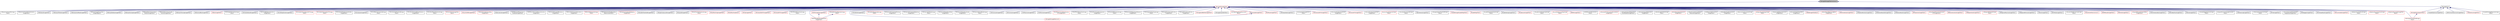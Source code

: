 digraph "itkImageToImageFilterCommon.h"
{
 // LATEX_PDF_SIZE
  edge [fontname="Helvetica",fontsize="10",labelfontname="Helvetica",labelfontsize="10"];
  node [fontname="Helvetica",fontsize="10",shape=record];
  Node1 [label="itkImageToImageFilterCommon.h",height=0.2,width=0.4,color="black", fillcolor="grey75", style="filled", fontcolor="black",tooltip=" "];
  Node1 -> Node2 [dir="back",color="midnightblue",fontsize="10",style="solid",fontname="Helvetica"];
  Node2 [label="itkImageSink.h",height=0.2,width=0.4,color="black", fillcolor="white", style="filled",URL="$itkImageSink_8h.html",tooltip=" "];
  Node2 -> Node3 [dir="back",color="midnightblue",fontsize="10",style="solid",fontname="Helvetica"];
  Node3 [label="itkImageToHistogramFilter.h",height=0.2,width=0.4,color="red", fillcolor="white", style="filled",URL="$itkImageToHistogramFilter_8h.html",tooltip=" "];
  Node3 -> Node4 [dir="back",color="midnightblue",fontsize="10",style="solid",fontname="Helvetica"];
  Node4 [label="itkHistogramThresholdImage\lFilter.h",height=0.2,width=0.4,color="red", fillcolor="white", style="filled",URL="$itkHistogramThresholdImageFilter_8h.html",tooltip=" "];
  Node2 -> Node18 [dir="back",color="midnightblue",fontsize="10",style="solid",fontname="Helvetica"];
  Node18 [label="itkLabelOverlapMeasuresImage\lFilter.h",height=0.2,width=0.4,color="black", fillcolor="white", style="filled",URL="$itkLabelOverlapMeasuresImageFilter_8h.html",tooltip=" "];
  Node2 -> Node19 [dir="back",color="midnightblue",fontsize="10",style="solid",fontname="Helvetica"];
  Node19 [label="itkLabelStatisticsImageFilter.h",height=0.2,width=0.4,color="black", fillcolor="white", style="filled",URL="$itkLabelStatisticsImageFilter_8h.html",tooltip=" "];
  Node2 -> Node20 [dir="back",color="midnightblue",fontsize="10",style="solid",fontname="Helvetica"];
  Node20 [label="itkMinimumMaximumImageFilter.h",height=0.2,width=0.4,color="black", fillcolor="white", style="filled",URL="$itkMinimumMaximumImageFilter_8h.html",tooltip=" "];
  Node2 -> Node21 [dir="back",color="midnightblue",fontsize="10",style="solid",fontname="Helvetica"];
  Node21 [label="itkStatisticsImageFilter.h",height=0.2,width=0.4,color="red", fillcolor="white", style="filled",URL="$itkStatisticsImageFilter_8h.html",tooltip=" "];
  Node1 -> Node23 [dir="back",color="midnightblue",fontsize="10",style="solid",fontname="Helvetica"];
  Node23 [label="itkImageToImageFilter.h",height=0.2,width=0.4,color="red", fillcolor="white", style="filled",URL="$itkImageToImageFilter_8h.html",tooltip=" "];
  Node23 -> Node24 [dir="back",color="midnightblue",fontsize="10",style="solid",fontname="Helvetica"];
  Node24 [label="itkAccumulateImageFilter.h",height=0.2,width=0.4,color="red", fillcolor="white", style="filled",URL="$itkAccumulateImageFilter_8h.html",tooltip=" "];
  Node23 -> Node26 [dir="back",color="midnightblue",fontsize="10",style="solid",fontname="Helvetica"];
  Node26 [label="itkBSplineControlPointImage\lFilter.h",height=0.2,width=0.4,color="black", fillcolor="white", style="filled",URL="$itkBSplineControlPointImageFilter_8h.html",tooltip=" "];
  Node23 -> Node27 [dir="back",color="midnightblue",fontsize="10",style="solid",fontname="Helvetica"];
  Node27 [label="itkBSplineDecompositionImage\lFilter.h",height=0.2,width=0.4,color="red", fillcolor="white", style="filled",URL="$itkBSplineDecompositionImageFilter_8h.html",tooltip=" "];
  Node23 -> Node50 [dir="back",color="midnightblue",fontsize="10",style="solid",fontname="Helvetica"];
  Node50 [label="itkBSplineResampleImageFilter\lBase.h",height=0.2,width=0.4,color="red", fillcolor="white", style="filled",URL="$itkBSplineResampleImageFilterBase_8h.html",tooltip=" "];
  Node23 -> Node56 [dir="back",color="midnightblue",fontsize="10",style="solid",fontname="Helvetica"];
  Node56 [label="itkBayesianClassifierImage\lFilter.h",height=0.2,width=0.4,color="black", fillcolor="white", style="filled",URL="$itkBayesianClassifierImageFilter_8h.html",tooltip=" "];
  Node23 -> Node57 [dir="back",color="midnightblue",fontsize="10",style="solid",fontname="Helvetica"];
  Node57 [label="itkBayesianClassifierInitialization\lImageFilter.h",height=0.2,width=0.4,color="black", fillcolor="white", style="filled",URL="$itkBayesianClassifierInitializationImageFilter_8h.html",tooltip=" "];
  Node23 -> Node58 [dir="back",color="midnightblue",fontsize="10",style="solid",fontname="Helvetica"];
  Node58 [label="itkBilateralImageFilter.h",height=0.2,width=0.4,color="black", fillcolor="white", style="filled",URL="$itkBilateralImageFilter_8h.html",tooltip=" "];
  Node23 -> Node59 [dir="back",color="midnightblue",fontsize="10",style="solid",fontname="Helvetica"];
  Node59 [label="itkBinaryFillholeImageFilter.h",height=0.2,width=0.4,color="black", fillcolor="white", style="filled",URL="$itkBinaryFillholeImageFilter_8h.html",tooltip=" "];
  Node23 -> Node60 [dir="back",color="midnightblue",fontsize="10",style="solid",fontname="Helvetica"];
  Node60 [label="itkBinaryGrindPeakImageFilter.h",height=0.2,width=0.4,color="black", fillcolor="white", style="filled",URL="$itkBinaryGrindPeakImageFilter_8h.html",tooltip=" "];
  Node23 -> Node61 [dir="back",color="midnightblue",fontsize="10",style="solid",fontname="Helvetica"];
  Node61 [label="itkBinaryImageToLevelSet\lImageAdaptor.h",height=0.2,width=0.4,color="black", fillcolor="white", style="filled",URL="$itkBinaryImageToLevelSetImageAdaptor_8h.html",tooltip=" "];
  Node23 -> Node62 [dir="back",color="midnightblue",fontsize="10",style="solid",fontname="Helvetica"];
  Node62 [label="itkBinaryMedianImageFilter.h",height=0.2,width=0.4,color="black", fillcolor="white", style="filled",URL="$itkBinaryMedianImageFilter_8h.html",tooltip=" "];
  Node23 -> Node63 [dir="back",color="midnightblue",fontsize="10",style="solid",fontname="Helvetica"];
  Node63 [label="itkBinaryPruningImageFilter.h",height=0.2,width=0.4,color="black", fillcolor="white", style="filled",URL="$itkBinaryPruningImageFilter_8h.html",tooltip=" "];
  Node23 -> Node64 [dir="back",color="midnightblue",fontsize="10",style="solid",fontname="Helvetica"];
  Node64 [label="itkBinaryReconstructionBy\lDilationImageFilter.h",height=0.2,width=0.4,color="black", fillcolor="white", style="filled",URL="$itkBinaryReconstructionByDilationImageFilter_8h.html",tooltip=" "];
  Node23 -> Node65 [dir="back",color="midnightblue",fontsize="10",style="solid",fontname="Helvetica"];
  Node65 [label="itkBinaryReconstructionBy\lErosionImageFilter.h",height=0.2,width=0.4,color="black", fillcolor="white", style="filled",URL="$itkBinaryReconstructionByErosionImageFilter_8h.html",tooltip=" "];
  Node23 -> Node66 [dir="back",color="midnightblue",fontsize="10",style="solid",fontname="Helvetica"];
  Node66 [label="itkBinaryThinningImageFilter.h",height=0.2,width=0.4,color="black", fillcolor="white", style="filled",URL="$itkBinaryThinningImageFilter_8h.html",tooltip=" "];
  Node23 -> Node67 [dir="back",color="midnightblue",fontsize="10",style="solid",fontname="Helvetica"];
  Node67 [label="itkBinomialBlurImageFilter.h",height=0.2,width=0.4,color="black", fillcolor="white", style="filled",URL="$itkBinomialBlurImageFilter_8h.html",tooltip=" "];
  Node23 -> Node68 [dir="back",color="midnightblue",fontsize="10",style="solid",fontname="Helvetica"];
  Node68 [label="itkBoxImageFilter.h",height=0.2,width=0.4,color="red", fillcolor="white", style="filled",URL="$itkBoxImageFilter_8h.html",tooltip=" "];
  Node23 -> Node118 [dir="back",color="midnightblue",fontsize="10",style="solid",fontname="Helvetica"];
  Node118 [label="itkChangeInformationImage\lFilter.h",height=0.2,width=0.4,color="black", fillcolor="white", style="filled",URL="$itkChangeInformationImageFilter_8h.html",tooltip=" "];
  Node23 -> Node119 [dir="back",color="midnightblue",fontsize="10",style="solid",fontname="Helvetica"];
  Node119 [label="itkCheckerBoardImageFilter.h",height=0.2,width=0.4,color="black", fillcolor="white", style="filled",URL="$itkCheckerBoardImageFilter_8h.html",tooltip=" "];
  Node23 -> Node120 [dir="back",color="midnightblue",fontsize="10",style="solid",fontname="Helvetica"];
  Node120 [label="itkClosingByReconstruction\lImageFilter.h",height=0.2,width=0.4,color="black", fillcolor="white", style="filled",URL="$itkClosingByReconstructionImageFilter_8h.html",tooltip=" "];
  Node23 -> Node121 [dir="back",color="midnightblue",fontsize="10",style="solid",fontname="Helvetica"];
  Node121 [label="itkCollidingFrontsImageFilter.h",height=0.2,width=0.4,color="black", fillcolor="white", style="filled",URL="$itkCollidingFrontsImageFilter_8h.html",tooltip=" "];
  Node23 -> Node122 [dir="back",color="midnightblue",fontsize="10",style="solid",fontname="Helvetica"];
  Node122 [label="itkComplexToComplex1DFFTImage\lFilter.h",height=0.2,width=0.4,color="red", fillcolor="white", style="filled",URL="$itkComplexToComplex1DFFTImageFilter_8h.html",tooltip=" "];
  Node23 -> Node125 [dir="back",color="midnightblue",fontsize="10",style="solid",fontname="Helvetica"];
  Node125 [label="itkComplexToComplexFFTImage\lFilter.h",height=0.2,width=0.4,color="red", fillcolor="white", style="filled",URL="$itkComplexToComplexFFTImageFilter_8h.html",tooltip=" "];
  Node23 -> Node128 [dir="back",color="midnightblue",fontsize="10",style="solid",fontname="Helvetica"];
  Node128 [label="itkComposeDisplacementFields\lImageFilter.h",height=0.2,width=0.4,color="black", fillcolor="white", style="filled",URL="$itkComposeDisplacementFieldsImageFilter_8h.html",tooltip=" "];
  Node23 -> Node129 [dir="back",color="midnightblue",fontsize="10",style="solid",fontname="Helvetica"];
  Node129 [label="itkComposeImageFilter.h",height=0.2,width=0.4,color="black", fillcolor="white", style="filled",URL="$itkComposeImageFilter_8h.html",tooltip=" "];
  Node23 -> Node130 [dir="back",color="midnightblue",fontsize="10",style="solid",fontname="Helvetica"];
  Node130 [label="itkConfidenceConnectedImage\lFilter.h",height=0.2,width=0.4,color="black", fillcolor="white", style="filled",URL="$itkConfidenceConnectedImageFilter_8h.html",tooltip=" "];
  Node23 -> Node131 [dir="back",color="midnightblue",fontsize="10",style="solid",fontname="Helvetica"];
  Node131 [label="itkConnectedThresholdImage\lFilter.h",height=0.2,width=0.4,color="black", fillcolor="white", style="filled",URL="$itkConnectedThresholdImageFilter_8h.html",tooltip=" "];
  Node23 -> Node132 [dir="back",color="midnightblue",fontsize="10",style="solid",fontname="Helvetica"];
  Node132 [label="itkContourDirectedMeanDistance\lImageFilter.h",height=0.2,width=0.4,color="black", fillcolor="white", style="filled",URL="$itkContourDirectedMeanDistanceImageFilter_8h.html",tooltip=" "];
  Node23 -> Node133 [dir="back",color="midnightblue",fontsize="10",style="solid",fontname="Helvetica"];
  Node133 [label="itkContourMeanDistanceImage\lFilter.h",height=0.2,width=0.4,color="black", fillcolor="white", style="filled",URL="$itkContourMeanDistanceImageFilter_8h.html",tooltip=" "];
  Node23 -> Node134 [dir="back",color="midnightblue",fontsize="10",style="solid",fontname="Helvetica"];
  Node134 [label="itkConvolutionImageFilter\lBase.h",height=0.2,width=0.4,color="red", fillcolor="white", style="filled",URL="$itkConvolutionImageFilterBase_8h.html",tooltip=" "];
  Node23 -> Node148 [dir="back",color="midnightblue",fontsize="10",style="solid",fontname="Helvetica"];
  Node148 [label="itkCyclicShiftImageFilter.h",height=0.2,width=0.4,color="red", fillcolor="white", style="filled",URL="$itkCyclicShiftImageFilter_8h.html",tooltip=" "];
  Node23 -> Node150 [dir="back",color="midnightblue",fontsize="10",style="solid",fontname="Helvetica"];
  Node150 [label="itkDanielssonDistanceMap\lImageFilter.h",height=0.2,width=0.4,color="red", fillcolor="white", style="filled",URL="$itkDanielssonDistanceMapImageFilter_8h.html",tooltip=" "];
  Node23 -> Node154 [dir="back",color="midnightblue",fontsize="10",style="solid",fontname="Helvetica"];
  Node154 [label="itkDerivativeImageFilter.h",height=0.2,width=0.4,color="black", fillcolor="white", style="filled",URL="$itkDerivativeImageFilter_8h.html",tooltip=" "];
  Node23 -> Node155 [dir="back",color="midnightblue",fontsize="10",style="solid",fontname="Helvetica"];
  Node155 [label="itkDifferenceOfGaussians\lGradientImageFilter.h",height=0.2,width=0.4,color="black", fillcolor="white", style="filled",URL="$itkDifferenceOfGaussiansGradientImageFilter_8h.html",tooltip=" "];
  Node23 -> Node156 [dir="back",color="midnightblue",fontsize="10",style="solid",fontname="Helvetica"];
  Node156 [label="itkDiffusionTensor3DReconstruction\lImageFilter.h",height=0.2,width=0.4,color="black", fillcolor="white", style="filled",URL="$itkDiffusionTensor3DReconstructionImageFilter_8h.html",tooltip=" "];
  Node23 -> Node157 [dir="back",color="midnightblue",fontsize="10",style="solid",fontname="Helvetica"];
  Node157 [label="itkDirectedHausdorffDistance\lImageFilter.h",height=0.2,width=0.4,color="black", fillcolor="white", style="filled",URL="$itkDirectedHausdorffDistanceImageFilter_8h.html",tooltip=" "];
  Node23 -> Node158 [dir="back",color="midnightblue",fontsize="10",style="solid",fontname="Helvetica"];
  Node158 [label="itkDiscreteGaussianDerivative\lImageFilter.h",height=0.2,width=0.4,color="black", fillcolor="white", style="filled",URL="$itkDiscreteGaussianDerivativeImageFilter_8h.html",tooltip=" "];
  Node23 -> Node159 [dir="back",color="midnightblue",fontsize="10",style="solid",fontname="Helvetica"];
  Node159 [label="itkDiscreteGaussianImage\lFilter.h",height=0.2,width=0.4,color="red", fillcolor="white", style="filled",URL="$itkDiscreteGaussianImageFilter_8h.html",tooltip=" "];
  Node23 -> Node162 [dir="back",color="midnightblue",fontsize="10",style="solid",fontname="Helvetica"];
  Node162 [label="itkDisplacementFieldJacobian\lDeterminantFilter.h",height=0.2,width=0.4,color="black", fillcolor="white", style="filled",URL="$itkDisplacementFieldJacobianDeterminantFilter_8h.html",tooltip=" "];
  Node23 -> Node163 [dir="back",color="midnightblue",fontsize="10",style="solid",fontname="Helvetica"];
  Node163 [label="itkDisplacementFieldToBSpline\lImageFilter.h",height=0.2,width=0.4,color="red", fillcolor="white", style="filled",URL="$itkDisplacementFieldToBSplineImageFilter_8h.html",tooltip=" "];
  Node23 -> Node167 [dir="back",color="midnightblue",fontsize="10",style="solid",fontname="Helvetica"];
  Node167 [label="itkDoubleThresholdImageFilter.h",height=0.2,width=0.4,color="black", fillcolor="white", style="filled",URL="$itkDoubleThresholdImageFilter_8h.html",tooltip=" "];
  Node23 -> Node168 [dir="back",color="midnightblue",fontsize="10",style="solid",fontname="Helvetica"];
  Node168 [label="itkEigenAnalysis2DImageFilter.h",height=0.2,width=0.4,color="black", fillcolor="white", style="filled",URL="$itkEigenAnalysis2DImageFilter_8h.html",tooltip=" "];
  Node23 -> Node169 [dir="back",color="midnightblue",fontsize="10",style="solid",fontname="Helvetica"];
  Node169 [label="itkExpandImageFilter.h",height=0.2,width=0.4,color="black", fillcolor="white", style="filled",URL="$itkExpandImageFilter_8h.html",tooltip=" "];
  Node23 -> Node170 [dir="back",color="midnightblue",fontsize="10",style="solid",fontname="Helvetica"];
  Node170 [label="itkFastChamferDistanceImage\lFilter.h",height=0.2,width=0.4,color="red", fillcolor="white", style="filled",URL="$itkFastChamferDistanceImageFilter_8h.html",tooltip=" "];
  Node23 -> Node175 [dir="back",color="midnightblue",fontsize="10",style="solid",fontname="Helvetica"];
  Node175 [label="itkFastMarchingImageFilter.h",height=0.2,width=0.4,color="red", fillcolor="white", style="filled",URL="$itkFastMarchingImageFilter_8h.html",tooltip=" "];
  Node23 -> Node181 [dir="back",color="midnightblue",fontsize="10",style="solid",fontname="Helvetica"];
  Node181 [label="itkFastMarchingTraits.h",height=0.2,width=0.4,color="red", fillcolor="white", style="filled",URL="$itkFastMarchingTraits_8h.html",tooltip=" "];
  Node23 -> Node192 [dir="back",color="midnightblue",fontsize="10",style="solid",fontname="Helvetica"];
  Node192 [label="itkFlipImageFilter.h",height=0.2,width=0.4,color="red", fillcolor="white", style="filled",URL="$itkFlipImageFilter_8h.html",tooltip=" "];
  Node23 -> Node194 [dir="back",color="midnightblue",fontsize="10",style="solid",fontname="Helvetica"];
  Node194 [label="itkForward1DFFTImageFilter.h",height=0.2,width=0.4,color="red", fillcolor="white", style="filled",URL="$itkForward1DFFTImageFilter_8h.html",tooltip=" "];
  Node23 -> Node197 [dir="back",color="midnightblue",fontsize="10",style="solid",fontname="Helvetica"];
  Node197 [label="itkForwardFFTImageFilter.h",height=0.2,width=0.4,color="red", fillcolor="white", style="filled",URL="$itkForwardFFTImageFilter_8h.html",tooltip=" "];
  Node23 -> Node200 [dir="back",color="midnightblue",fontsize="10",style="solid",fontname="Helvetica"];
  Node200 [label="itkFullToHalfHermitianImage\lFilter.h",height=0.2,width=0.4,color="black", fillcolor="white", style="filled",URL="$itkFullToHalfHermitianImageFilter_8h.html",tooltip=" "];
  Node23 -> Node201 [dir="back",color="midnightblue",fontsize="10",style="solid",fontname="Helvetica"];
  Node201 [label="itkGPUImageToImageFilter.h",height=0.2,width=0.4,color="red", fillcolor="white", style="filled",URL="$itkGPUImageToImageFilter_8h.html",tooltip=" "];
  Node201 -> Node213 [dir="back",color="midnightblue",fontsize="10",style="solid",fontname="Helvetica"];
  Node213 [label="itkGPUNeighborhoodOperator\lImageFilter.h",height=0.2,width=0.4,color="red", fillcolor="white", style="filled",URL="$itkGPUNeighborhoodOperatorImageFilter_8h.html",tooltip=" "];
  Node23 -> Node213 [dir="back",color="midnightblue",fontsize="10",style="solid",fontname="Helvetica"];
  Node23 -> Node214 [dir="back",color="midnightblue",fontsize="10",style="solid",fontname="Helvetica"];
  Node214 [label="itkGradientImageFilter.h",height=0.2,width=0.4,color="black", fillcolor="white", style="filled",URL="$itkGradientImageFilter_8h.html",tooltip=" "];
  Node23 -> Node215 [dir="back",color="midnightblue",fontsize="10",style="solid",fontname="Helvetica"];
  Node215 [label="itkGradientMagnitudeImage\lFilter.h",height=0.2,width=0.4,color="red", fillcolor="white", style="filled",URL="$itkGradientMagnitudeImageFilter_8h.html",tooltip=" "];
  Node23 -> Node217 [dir="back",color="midnightblue",fontsize="10",style="solid",fontname="Helvetica"];
  Node217 [label="itkGrayscaleConnectedClosing\lImageFilter.h",height=0.2,width=0.4,color="black", fillcolor="white", style="filled",URL="$itkGrayscaleConnectedClosingImageFilter_8h.html",tooltip=" "];
  Node23 -> Node218 [dir="back",color="midnightblue",fontsize="10",style="solid",fontname="Helvetica"];
  Node218 [label="itkGrayscaleConnectedOpening\lImageFilter.h",height=0.2,width=0.4,color="black", fillcolor="white", style="filled",URL="$itkGrayscaleConnectedOpeningImageFilter_8h.html",tooltip=" "];
  Node23 -> Node219 [dir="back",color="midnightblue",fontsize="10",style="solid",fontname="Helvetica"];
  Node219 [label="itkGrayscaleFillholeImage\lFilter.h",height=0.2,width=0.4,color="black", fillcolor="white", style="filled",URL="$itkGrayscaleFillholeImageFilter_8h.html",tooltip=" "];
  Node23 -> Node220 [dir="back",color="midnightblue",fontsize="10",style="solid",fontname="Helvetica"];
  Node220 [label="itkGrayscaleGeodesicDilate\lImageFilter.h",height=0.2,width=0.4,color="black", fillcolor="white", style="filled",URL="$itkGrayscaleGeodesicDilateImageFilter_8h.html",tooltip=" "];
  Node23 -> Node221 [dir="back",color="midnightblue",fontsize="10",style="solid",fontname="Helvetica"];
  Node221 [label="itkGrayscaleGeodesicErode\lImageFilter.h",height=0.2,width=0.4,color="black", fillcolor="white", style="filled",URL="$itkGrayscaleGeodesicErodeImageFilter_8h.html",tooltip=" "];
  Node23 -> Node222 [dir="back",color="midnightblue",fontsize="10",style="solid",fontname="Helvetica"];
  Node222 [label="itkGrayscaleGrindPeakImage\lFilter.h",height=0.2,width=0.4,color="black", fillcolor="white", style="filled",URL="$itkGrayscaleGrindPeakImageFilter_8h.html",tooltip=" "];
  Node23 -> Node223 [dir="back",color="midnightblue",fontsize="10",style="solid",fontname="Helvetica"];
  Node223 [label="itkHConcaveImageFilter.h",height=0.2,width=0.4,color="black", fillcolor="white", style="filled",URL="$itkHConcaveImageFilter_8h.html",tooltip=" "];
  Node23 -> Node224 [dir="back",color="midnightblue",fontsize="10",style="solid",fontname="Helvetica"];
  Node224 [label="itkHConvexImageFilter.h",height=0.2,width=0.4,color="black", fillcolor="white", style="filled",URL="$itkHConvexImageFilter_8h.html",tooltip=" "];
  Node23 -> Node225 [dir="back",color="midnightblue",fontsize="10",style="solid",fontname="Helvetica"];
  Node225 [label="itkHMaximaImageFilter.h",height=0.2,width=0.4,color="black", fillcolor="white", style="filled",URL="$itkHMaximaImageFilter_8h.html",tooltip=" "];
  Node23 -> Node226 [dir="back",color="midnightblue",fontsize="10",style="solid",fontname="Helvetica"];
  Node226 [label="itkHMinimaImageFilter.h",height=0.2,width=0.4,color="black", fillcolor="white", style="filled",URL="$itkHMinimaImageFilter_8h.html",tooltip=" "];
  Node23 -> Node227 [dir="back",color="midnightblue",fontsize="10",style="solid",fontname="Helvetica"];
  Node227 [label="itkHalfHermitianToRealInverse\lFFTImageFilter.h",height=0.2,width=0.4,color="red", fillcolor="white", style="filled",URL="$itkHalfHermitianToRealInverseFFTImageFilter_8h.html",tooltip=" "];
  Node23 -> Node230 [dir="back",color="midnightblue",fontsize="10",style="solid",fontname="Helvetica"];
  Node230 [label="itkHalfToFullHermitianImage\lFilter.h",height=0.2,width=0.4,color="black", fillcolor="white", style="filled",URL="$itkHalfToFullHermitianImageFilter_8h.html",tooltip=" "];
  Node23 -> Node231 [dir="back",color="midnightblue",fontsize="10",style="solid",fontname="Helvetica"];
  Node231 [label="itkHardConnectedComponent\lImageFilter.h",height=0.2,width=0.4,color="black", fillcolor="white", style="filled",URL="$itkHardConnectedComponentImageFilter_8h.html",tooltip=" "];
  Node23 -> Node232 [dir="back",color="midnightblue",fontsize="10",style="solid",fontname="Helvetica"];
  Node232 [label="itkHausdorffDistanceImage\lFilter.h",height=0.2,width=0.4,color="black", fillcolor="white", style="filled",URL="$itkHausdorffDistanceImageFilter_8h.html",tooltip=" "];
  Node23 -> Node233 [dir="back",color="midnightblue",fontsize="10",style="solid",fontname="Helvetica"];
  Node233 [label="itkHessianToObjectnessMeasure\lImageFilter.h",height=0.2,width=0.4,color="black", fillcolor="white", style="filled",URL="$itkHessianToObjectnessMeasureImageFilter_8h.html",tooltip=" "];
  Node23 -> Node234 [dir="back",color="midnightblue",fontsize="10",style="solid",fontname="Helvetica"];
  Node234 [label="itkHistogramMatchingImage\lFilter.h",height=0.2,width=0.4,color="black", fillcolor="white", style="filled",URL="$itkHistogramMatchingImageFilter_8h.html",tooltip=" "];
  Node23 -> Node4 [dir="back",color="midnightblue",fontsize="10",style="solid",fontname="Helvetica"];
  Node23 -> Node235 [dir="back",color="midnightblue",fontsize="10",style="solid",fontname="Helvetica"];
  Node235 [label="itkHoughTransform2DCircles\lImageFilter.h",height=0.2,width=0.4,color="black", fillcolor="white", style="filled",URL="$itkHoughTransform2DCirclesImageFilter_8h.html",tooltip=" "];
  Node23 -> Node236 [dir="back",color="midnightblue",fontsize="10",style="solid",fontname="Helvetica"];
  Node236 [label="itkHoughTransform2DLines\lImageFilter.h",height=0.2,width=0.4,color="black", fillcolor="white", style="filled",URL="$itkHoughTransform2DLinesImageFilter_8h.html",tooltip=" "];
  Node23 -> Node237 [dir="back",color="midnightblue",fontsize="10",style="solid",fontname="Helvetica"];
  Node237 [label="itkImageAndPathToImageFilter.h",height=0.2,width=0.4,color="red", fillcolor="white", style="filled",URL="$itkImageAndPathToImageFilter_8h.html",tooltip=" "];
  Node23 -> Node239 [dir="back",color="midnightblue",fontsize="10",style="solid",fontname="Helvetica"];
  Node239 [label="itkImageClassifierFilter.h",height=0.2,width=0.4,color="black", fillcolor="white", style="filled",URL="$itkImageClassifierFilter_8h.html",tooltip=" "];
  Node23 -> Node240 [dir="back",color="midnightblue",fontsize="10",style="solid",fontname="Helvetica"];
  Node240 [label="itkImageShapeModelEstimator\lBase.h",height=0.2,width=0.4,color="red", fillcolor="white", style="filled",URL="$itkImageShapeModelEstimatorBase_8h.html",tooltip=" "];
  Node23 -> Node243 [dir="back",color="midnightblue",fontsize="10",style="solid",fontname="Helvetica"];
  Node243 [label="itkImageToImageMetricv4.h",height=0.2,width=0.4,color="red", fillcolor="white", style="filled",URL="$itkImageToImageMetricv4_8h.html",tooltip=" "];
  Node23 -> Node254 [dir="back",color="midnightblue",fontsize="10",style="solid",fontname="Helvetica"];
  Node254 [label="itkInPlaceImageFilter.h",height=0.2,width=0.4,color="red", fillcolor="white", style="filled",URL="$itkInPlaceImageFilter_8h.html",tooltip=" "];
  Node23 -> Node426 [dir="back",color="midnightblue",fontsize="10",style="solid",fontname="Helvetica"];
  Node426 [label="itkInterpolateImageFilter.h",height=0.2,width=0.4,color="black", fillcolor="white", style="filled",URL="$itkInterpolateImageFilter_8h.html",tooltip=" "];
  Node23 -> Node49 [dir="back",color="midnightblue",fontsize="10",style="solid",fontname="Helvetica"];
  Node49 [label="itkInterpolateImagePoints\lFilter.h",height=0.2,width=0.4,color="black", fillcolor="white", style="filled",URL="$itkInterpolateImagePointsFilter_8h.html",tooltip=" "];
  Node23 -> Node427 [dir="back",color="midnightblue",fontsize="10",style="solid",fontname="Helvetica"];
  Node427 [label="itkInverse1DFFTImageFilter.h",height=0.2,width=0.4,color="red", fillcolor="white", style="filled",URL="$itkInverse1DFFTImageFilter_8h.html",tooltip=" "];
  Node23 -> Node430 [dir="back",color="midnightblue",fontsize="10",style="solid",fontname="Helvetica"];
  Node430 [label="itkInverseDisplacementField\lImageFilter.h",height=0.2,width=0.4,color="black", fillcolor="white", style="filled",URL="$itkInverseDisplacementFieldImageFilter_8h.html",tooltip=" "];
  Node23 -> Node431 [dir="back",color="midnightblue",fontsize="10",style="solid",fontname="Helvetica"];
  Node431 [label="itkInverseFFTImageFilter.h",height=0.2,width=0.4,color="red", fillcolor="white", style="filled",URL="$itkInverseFFTImageFilter_8h.html",tooltip=" "];
  Node23 -> Node434 [dir="back",color="midnightblue",fontsize="10",style="solid",fontname="Helvetica"];
  Node434 [label="itkInvertDisplacementField\lImageFilter.h",height=0.2,width=0.4,color="black", fillcolor="white", style="filled",URL="$itkInvertDisplacementFieldImageFilter_8h.html",tooltip=" "];
  Node23 -> Node435 [dir="back",color="midnightblue",fontsize="10",style="solid",fontname="Helvetica"];
  Node435 [label="itkIsoContourDistanceImage\lFilter.h",height=0.2,width=0.4,color="red", fillcolor="white", style="filled",URL="$itkIsoContourDistanceImageFilter_8h.html",tooltip=" "];
  Node23 -> Node436 [dir="back",color="midnightblue",fontsize="10",style="solid",fontname="Helvetica"];
  Node436 [label="itkIsolatedConnectedImage\lFilter.h",height=0.2,width=0.4,color="black", fillcolor="white", style="filled",URL="$itkIsolatedConnectedImageFilter_8h.html",tooltip=" "];
  Node23 -> Node437 [dir="back",color="midnightblue",fontsize="10",style="solid",fontname="Helvetica"];
  Node437 [label="itkJoinSeriesImageFilter.h",height=0.2,width=0.4,color="black", fillcolor="white", style="filled",URL="$itkJoinSeriesImageFilter_8h.html",tooltip=" "];
  Node23 -> Node438 [dir="back",color="midnightblue",fontsize="10",style="solid",fontname="Helvetica"];
  Node438 [label="itkKappaSigmaThresholdImage\lFilter.h",height=0.2,width=0.4,color="black", fillcolor="white", style="filled",URL="$itkKappaSigmaThresholdImageFilter_8h.html",tooltip=" "];
  Node23 -> Node439 [dir="back",color="midnightblue",fontsize="10",style="solid",fontname="Helvetica"];
  Node439 [label="itkLabelImageToLabelMapFilter.h",height=0.2,width=0.4,color="red", fillcolor="white", style="filled",URL="$itkLabelImageToLabelMapFilter_8h.html",tooltip=" "];
  Node23 -> Node452 [dir="back",color="midnightblue",fontsize="10",style="solid",fontname="Helvetica"];
  Node452 [label="itkLabelMapFilter.h",height=0.2,width=0.4,color="red", fillcolor="white", style="filled",URL="$itkLabelMapFilter_8h.html",tooltip=" "];
  Node23 -> Node498 [dir="back",color="midnightblue",fontsize="10",style="solid",fontname="Helvetica"];
  Node498 [label="itkLabelMapToAttributeImage\lFilter.h",height=0.2,width=0.4,color="black", fillcolor="white", style="filled",URL="$itkLabelMapToAttributeImageFilter_8h.html",tooltip=" "];
  Node23 -> Node499 [dir="back",color="midnightblue",fontsize="10",style="solid",fontname="Helvetica"];
  Node499 [label="itkLabelVotingImageFilter.h",height=0.2,width=0.4,color="black", fillcolor="white", style="filled",URL="$itkLabelVotingImageFilter_8h.html",tooltip=" "];
  Node23 -> Node500 [dir="back",color="midnightblue",fontsize="10",style="solid",fontname="Helvetica"];
  Node500 [label="itkLaplacianImageFilter.h",height=0.2,width=0.4,color="red", fillcolor="white", style="filled",URL="$itkLaplacianImageFilter_8h.html",tooltip=" "];
  Node23 -> Node502 [dir="back",color="midnightblue",fontsize="10",style="solid",fontname="Helvetica"];
  Node502 [label="itkLaplacianSharpeningImage\lFilter.h",height=0.2,width=0.4,color="black", fillcolor="white", style="filled",URL="$itkLaplacianSharpeningImageFilter_8h.html",tooltip=" "];
  Node23 -> Node503 [dir="back",color="midnightblue",fontsize="10",style="solid",fontname="Helvetica"];
  Node503 [label="itkLevelSetDomainMapImage\lFilter.h",height=0.2,width=0.4,color="red", fillcolor="white", style="filled",URL="$itkLevelSetDomainMapImageFilter_8h.html",tooltip=" "];
  Node23 -> Node506 [dir="back",color="midnightblue",fontsize="10",style="solid",fontname="Helvetica"];
  Node506 [label="itkMRFImageFilter.h",height=0.2,width=0.4,color="red", fillcolor="white", style="filled",URL="$itkMRFImageFilter_8h.html",tooltip=" "];
  Node23 -> Node508 [dir="back",color="midnightblue",fontsize="10",style="solid",fontname="Helvetica"];
  Node508 [label="itkMRIBiasFieldCorrection\lFilter.h",height=0.2,width=0.4,color="black", fillcolor="white", style="filled",URL="$itkMRIBiasFieldCorrectionFilter_8h.html",tooltip=" "];
  Node23 -> Node509 [dir="back",color="midnightblue",fontsize="10",style="solid",fontname="Helvetica"];
  Node509 [label="itkMaskedFFTNormalizedCorrelation\lImageFilter.h",height=0.2,width=0.4,color="red", fillcolor="white", style="filled",URL="$itkMaskedFFTNormalizedCorrelationImageFilter_8h.html",tooltip=" "];
  Node23 -> Node511 [dir="back",color="midnightblue",fontsize="10",style="solid",fontname="Helvetica"];
  Node511 [label="itkMorphologicalWatershed\lFromMarkersImageFilter.h",height=0.2,width=0.4,color="black", fillcolor="white", style="filled",URL="$itkMorphologicalWatershedFromMarkersImageFilter_8h.html",tooltip=" "];
  Node23 -> Node512 [dir="back",color="midnightblue",fontsize="10",style="solid",fontname="Helvetica"];
  Node512 [label="itkMorphologicalWatershed\lImageFilter.h",height=0.2,width=0.4,color="black", fillcolor="white", style="filled",URL="$itkMorphologicalWatershedImageFilter_8h.html",tooltip=" "];
  Node23 -> Node513 [dir="back",color="midnightblue",fontsize="10",style="solid",fontname="Helvetica"];
  Node513 [label="itkMultiLabelSTAPLEImage\lFilter.h",height=0.2,width=0.4,color="black", fillcolor="white", style="filled",URL="$itkMultiLabelSTAPLEImageFilter_8h.html",tooltip=" "];
  Node23 -> Node514 [dir="back",color="midnightblue",fontsize="10",style="solid",fontname="Helvetica"];
  Node514 [label="itkMultiResolutionPyramid\lImageFilter.h",height=0.2,width=0.4,color="red", fillcolor="white", style="filled",URL="$itkMultiResolutionPyramidImageFilter_8h.html",tooltip=" "];
  Node23 -> Node348 [dir="back",color="midnightblue",fontsize="10",style="solid",fontname="Helvetica"];
  Node348 [label="itkMultiScaleHessianBased\lMeasureImageFilter.h",height=0.2,width=0.4,color="black", fillcolor="white", style="filled",URL="$itkMultiScaleHessianBasedMeasureImageFilter_8h.html",tooltip=" "];
  Node23 -> Node516 [dir="back",color="midnightblue",fontsize="10",style="solid",fontname="Helvetica"];
  Node516 [label="itkN4BiasFieldCorrection\lImageFilter.h",height=0.2,width=0.4,color="black", fillcolor="white", style="filled",URL="$itkN4BiasFieldCorrectionImageFilter_8h.html",tooltip=" "];
  Node23 -> Node517 [dir="back",color="midnightblue",fontsize="10",style="solid",fontname="Helvetica"];
  Node517 [label="itkNeighborhoodConnected\lImageFilter.h",height=0.2,width=0.4,color="black", fillcolor="white", style="filled",URL="$itkNeighborhoodConnectedImageFilter_8h.html",tooltip=" "];
  Node23 -> Node518 [dir="back",color="midnightblue",fontsize="10",style="solid",fontname="Helvetica"];
  Node518 [label="itkNeighborhoodOperatorImage\lFilter.h",height=0.2,width=0.4,color="red", fillcolor="white", style="filled",URL="$itkNeighborhoodOperatorImageFilter_8h.html",tooltip=" "];
  Node518 -> Node213 [dir="back",color="midnightblue",fontsize="10",style="solid",fontname="Helvetica"];
  Node23 -> Node521 [dir="back",color="midnightblue",fontsize="10",style="solid",fontname="Helvetica"];
  Node521 [label="itkNormalizeToConstantImage\lFilter.h",height=0.2,width=0.4,color="black", fillcolor="white", style="filled",URL="$itkNormalizeToConstantImageFilter_8h.html",tooltip=" "];
  Node23 -> Node522 [dir="back",color="midnightblue",fontsize="10",style="solid",fontname="Helvetica"];
  Node522 [label="itkObjectMorphologyImage\lFilter.h",height=0.2,width=0.4,color="red", fillcolor="white", style="filled",URL="$itkObjectMorphologyImageFilter_8h.html",tooltip=" "];
  Node23 -> Node525 [dir="back",color="midnightblue",fontsize="10",style="solid",fontname="Helvetica"];
  Node525 [label="itkOpeningByReconstruction\lImageFilter.h",height=0.2,width=0.4,color="black", fillcolor="white", style="filled",URL="$itkOpeningByReconstructionImageFilter_8h.html",tooltip=" "];
  Node23 -> Node526 [dir="back",color="midnightblue",fontsize="10",style="solid",fontname="Helvetica"];
  Node526 [label="itkOtsuMultipleThresholds\lImageFilter.h",height=0.2,width=0.4,color="black", fillcolor="white", style="filled",URL="$itkOtsuMultipleThresholdsImageFilter_8h.html",tooltip=" "];
  Node23 -> Node527 [dir="back",color="midnightblue",fontsize="10",style="solid",fontname="Helvetica"];
  Node527 [label="itkPadImageFilterBase.h",height=0.2,width=0.4,color="red", fillcolor="white", style="filled",URL="$itkPadImageFilterBase_8h.html",tooltip=" "];
  Node23 -> Node534 [dir="back",color="midnightblue",fontsize="10",style="solid",fontname="Helvetica"];
  Node534 [label="itkPatchBasedDenoisingBase\lImageFilter.h",height=0.2,width=0.4,color="red", fillcolor="white", style="filled",URL="$itkPatchBasedDenoisingBaseImageFilter_8h.html",tooltip=" "];
  Node23 -> Node536 [dir="back",color="midnightblue",fontsize="10",style="solid",fontname="Helvetica"];
  Node536 [label="itkPermuteAxesImageFilter.h",height=0.2,width=0.4,color="red", fillcolor="white", style="filled",URL="$itkPermuteAxesImageFilter_8h.html",tooltip=" "];
  Node23 -> Node537 [dir="back",color="midnightblue",fontsize="10",style="solid",fontname="Helvetica"];
  Node537 [label="itkPipelineMonitorImageFilter.h",height=0.2,width=0.4,color="black", fillcolor="white", style="filled",URL="$itkPipelineMonitorImageFilter_8h.html",tooltip=" "];
  Node23 -> Node538 [dir="back",color="midnightblue",fontsize="10",style="solid",fontname="Helvetica"];
  Node538 [label="itkPolylineMask2DImageFilter.h",height=0.2,width=0.4,color="black", fillcolor="white", style="filled",URL="$itkPolylineMask2DImageFilter_8h.html",tooltip=" "];
  Node23 -> Node539 [dir="back",color="midnightblue",fontsize="10",style="solid",fontname="Helvetica"];
  Node539 [label="itkPolylineMaskImageFilter.h",height=0.2,width=0.4,color="black", fillcolor="white", style="filled",URL="$itkPolylineMaskImageFilter_8h.html",tooltip=" "];
  Node23 -> Node540 [dir="back",color="midnightblue",fontsize="10",style="solid",fontname="Helvetica"];
  Node540 [label="itkProjectionImageFilter.h",height=0.2,width=0.4,color="red", fillcolor="white", style="filled",URL="$itkProjectionImageFilter_8h.html",tooltip=" "];
  Node23 -> Node549 [dir="back",color="midnightblue",fontsize="10",style="solid",fontname="Helvetica"];
  Node549 [label="itkRealToHalfHermitianForward\lFFTImageFilter.h",height=0.2,width=0.4,color="red", fillcolor="white", style="filled",URL="$itkRealToHalfHermitianForwardFFTImageFilter_8h.html",tooltip=" "];
  Node23 -> Node552 [dir="back",color="midnightblue",fontsize="10",style="solid",fontname="Helvetica"];
  Node552 [label="itkReconstructionImageFilter.h",height=0.2,width=0.4,color="red", fillcolor="white", style="filled",URL="$itkReconstructionImageFilter_8h.html",tooltip=" "];
  Node23 -> Node555 [dir="back",color="midnightblue",fontsize="10",style="solid",fontname="Helvetica"];
  Node555 [label="itkRegionGrowImageFilter.h",height=0.2,width=0.4,color="red", fillcolor="white", style="filled",URL="$itkRegionGrowImageFilter_8h.html",tooltip=" "];
  Node23 -> Node557 [dir="back",color="midnightblue",fontsize="10",style="solid",fontname="Helvetica"];
  Node557 [label="itkRegionOfInterestImage\lFilter.h",height=0.2,width=0.4,color="red", fillcolor="white", style="filled",URL="$itkRegionOfInterestImageFilter_8h.html",tooltip=" "];
  Node23 -> Node559 [dir="back",color="midnightblue",fontsize="10",style="solid",fontname="Helvetica"];
  Node559 [label="itkRegionalMaximaImageFilter.h",height=0.2,width=0.4,color="black", fillcolor="white", style="filled",URL="$itkRegionalMaximaImageFilter_8h.html",tooltip=" "];
  Node23 -> Node560 [dir="back",color="midnightblue",fontsize="10",style="solid",fontname="Helvetica"];
  Node560 [label="itkRegionalMinimaImageFilter.h",height=0.2,width=0.4,color="black", fillcolor="white", style="filled",URL="$itkRegionalMinimaImageFilter_8h.html",tooltip=" "];
  Node23 -> Node561 [dir="back",color="midnightblue",fontsize="10",style="solid",fontname="Helvetica"];
  Node561 [label="itkResampleImageFilter.h",height=0.2,width=0.4,color="red", fillcolor="white", style="filled",URL="$itkResampleImageFilter_8h.html",tooltip=" "];
  Node561 -> Node243 [dir="back",color="midnightblue",fontsize="10",style="solid",fontname="Helvetica"];
  Node23 -> Node562 [dir="back",color="midnightblue",fontsize="10",style="solid",fontname="Helvetica"];
  Node562 [label="itkSLICImageFilter.h",height=0.2,width=0.4,color="black", fillcolor="white", style="filled",URL="$itkSLICImageFilter_8h.html",tooltip=" "];
  Node23 -> Node563 [dir="back",color="midnightblue",fontsize="10",style="solid",fontname="Helvetica"];
  Node563 [label="itkSTAPLEImageFilter.h",height=0.2,width=0.4,color="black", fillcolor="white", style="filled",URL="$itkSTAPLEImageFilter_8h.html",tooltip=" "];
  Node23 -> Node564 [dir="back",color="midnightblue",fontsize="10",style="solid",fontname="Helvetica"];
  Node564 [label="itkScalarToRGBColormapImage\lFilter.h",height=0.2,width=0.4,color="black", fillcolor="white", style="filled",URL="$itkScalarToRGBColormapImageFilter_8h.html",tooltip=" "];
  Node23 -> Node565 [dir="back",color="midnightblue",fontsize="10",style="solid",fontname="Helvetica"];
  Node565 [label="itkScanlineFilterCommon.h",height=0.2,width=0.4,color="red", fillcolor="white", style="filled",URL="$itkScanlineFilterCommon_8h.html",tooltip=" "];
  Node23 -> Node571 [dir="back",color="midnightblue",fontsize="10",style="solid",fontname="Helvetica"];
  Node571 [label="itkShiftScaleImageFilter.h",height=0.2,width=0.4,color="red", fillcolor="white", style="filled",URL="$itkShiftScaleImageFilter_8h.html",tooltip=" "];
  Node23 -> Node572 [dir="back",color="midnightblue",fontsize="10",style="solid",fontname="Helvetica"];
  Node572 [label="itkShrinkImageFilter.h",height=0.2,width=0.4,color="red", fillcolor="white", style="filled",URL="$itkShrinkImageFilter_8h.html",tooltip=" "];
  Node23 -> Node574 [dir="back",color="midnightblue",fontsize="10",style="solid",fontname="Helvetica"];
  Node574 [label="itkSignedMaurerDistanceMap\lImageFilter.h",height=0.2,width=0.4,color="red", fillcolor="white", style="filled",URL="$itkSignedMaurerDistanceMapImageFilter_8h.html",tooltip=" "];
  Node23 -> Node575 [dir="back",color="midnightblue",fontsize="10",style="solid",fontname="Helvetica"];
  Node575 [label="itkSimilarityIndexImageFilter.h",height=0.2,width=0.4,color="black", fillcolor="white", style="filled",URL="$itkSimilarityIndexImageFilter_8h.html",tooltip=" "];
  Node23 -> Node576 [dir="back",color="midnightblue",fontsize="10",style="solid",fontname="Helvetica"];
  Node576 [label="itkSliceBySliceImageFilter.h",height=0.2,width=0.4,color="black", fillcolor="white", style="filled",URL="$itkSliceBySliceImageFilter_8h.html",tooltip=" "];
  Node23 -> Node577 [dir="back",color="midnightblue",fontsize="10",style="solid",fontname="Helvetica"];
  Node577 [label="itkSliceImageFilter.h",height=0.2,width=0.4,color="black", fillcolor="white", style="filled",URL="$itkSliceImageFilter_8h.html",tooltip=" "];
  Node23 -> Node578 [dir="back",color="midnightblue",fontsize="10",style="solid",fontname="Helvetica"];
  Node578 [label="itkSobelEdgeDetectionImage\lFilter.h",height=0.2,width=0.4,color="black", fillcolor="white", style="filled",URL="$itkSobelEdgeDetectionImageFilter_8h.html",tooltip=" "];
  Node23 -> Node579 [dir="back",color="midnightblue",fontsize="10",style="solid",fontname="Helvetica"];
  Node579 [label="itkSpatialFunctionImageEvaluator\lFilter.h",height=0.2,width=0.4,color="black", fillcolor="white", style="filled",URL="$itkSpatialFunctionImageEvaluatorFilter_8h.html",tooltip=" "];
  Node23 -> Node580 [dir="back",color="midnightblue",fontsize="10",style="solid",fontname="Helvetica"];
  Node580 [label="itkStreamingImageFilter.h",height=0.2,width=0.4,color="black", fillcolor="white", style="filled",URL="$itkStreamingImageFilter_8h.html",tooltip=" "];
  Node23 -> Node581 [dir="back",color="midnightblue",fontsize="10",style="solid",fontname="Helvetica"];
  Node581 [label="itkTestingComparisonImage\lFilter.h",height=0.2,width=0.4,color="black", fillcolor="white", style="filled",URL="$itkTestingComparisonImageFilter_8h.html",tooltip=" "];
  Node23 -> Node582 [dir="back",color="midnightblue",fontsize="10",style="solid",fontname="Helvetica"];
  Node582 [label="itkTileImageFilter.h",height=0.2,width=0.4,color="black", fillcolor="white", style="filled",URL="$itkTileImageFilter_8h.html",tooltip=" "];
  Node23 -> Node583 [dir="back",color="midnightblue",fontsize="10",style="solid",fontname="Helvetica"];
  Node583 [label="itkTimeVaryingVelocityField\lIntegrationImageFilter.h",height=0.2,width=0.4,color="black", fillcolor="white", style="filled",URL="$itkTimeVaryingVelocityFieldIntegrationImageFilter_8h.html",tooltip=" "];
  Node23 -> Node584 [dir="back",color="midnightblue",fontsize="10",style="solid",fontname="Helvetica"];
  Node584 [label="itkTobogganImageFilter.h",height=0.2,width=0.4,color="black", fillcolor="white", style="filled",URL="$itkTobogganImageFilter_8h.html",tooltip=" "];
  Node23 -> Node352 [dir="back",color="midnightblue",fontsize="10",style="solid",fontname="Helvetica"];
  Node352 [label="itkUnsharpMaskImageFilter.h",height=0.2,width=0.4,color="black", fillcolor="white", style="filled",URL="$itkUnsharpMaskImageFilter_8h.html",tooltip=" "];
}
